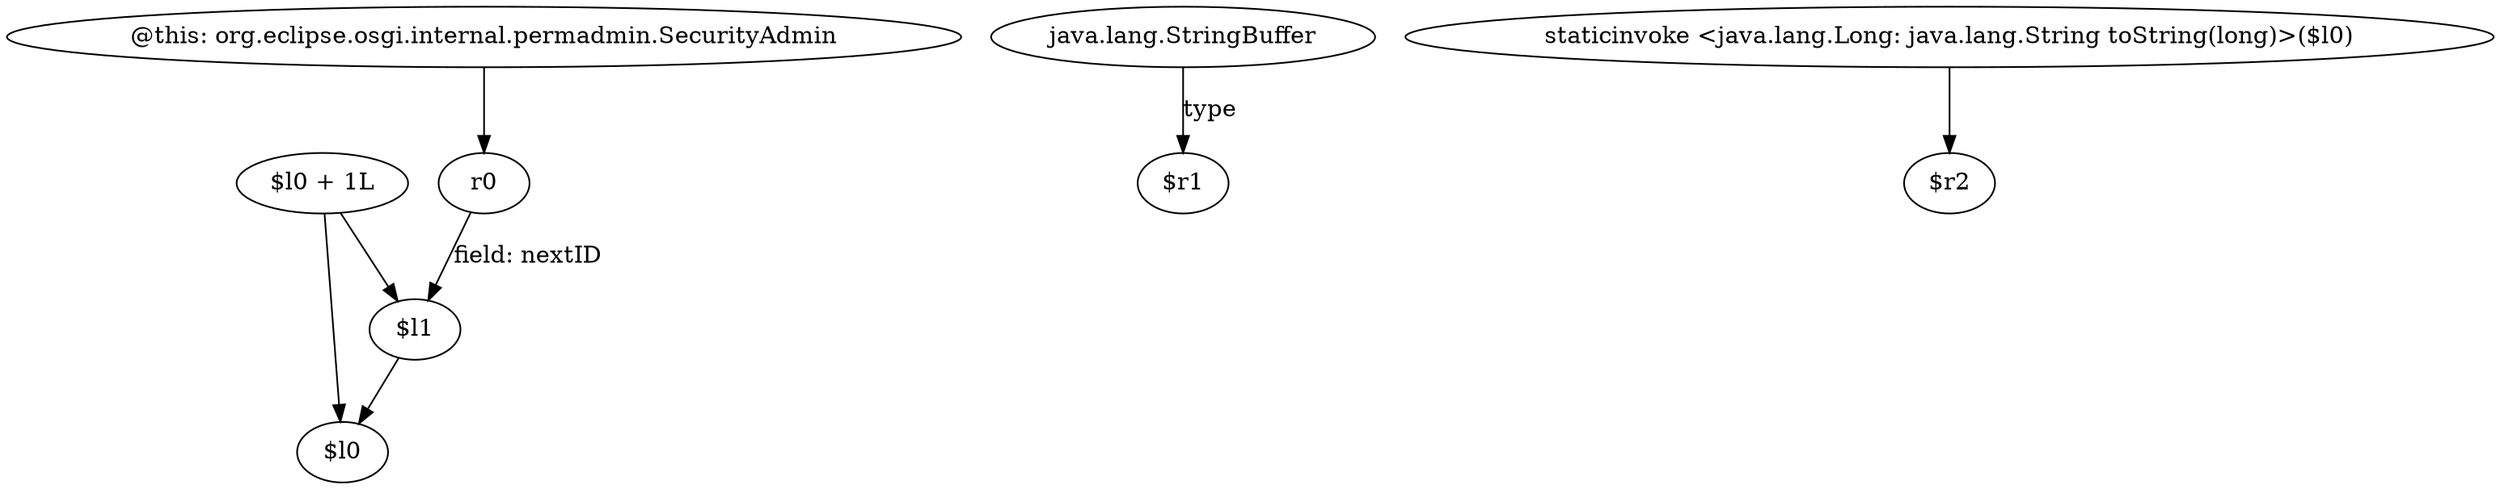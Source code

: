 digraph g {
0[label="$l0 + 1L"]
1[label="$l1"]
0->1[label=""]
2[label="@this: org.eclipse.osgi.internal.permadmin.SecurityAdmin"]
3[label="r0"]
2->3[label=""]
4[label="java.lang.StringBuffer"]
5[label="$r1"]
4->5[label="type"]
6[label="$l0"]
0->6[label=""]
1->6[label=""]
3->1[label="field: nextID"]
7[label="staticinvoke <java.lang.Long: java.lang.String toString(long)>($l0)"]
8[label="$r2"]
7->8[label=""]
}